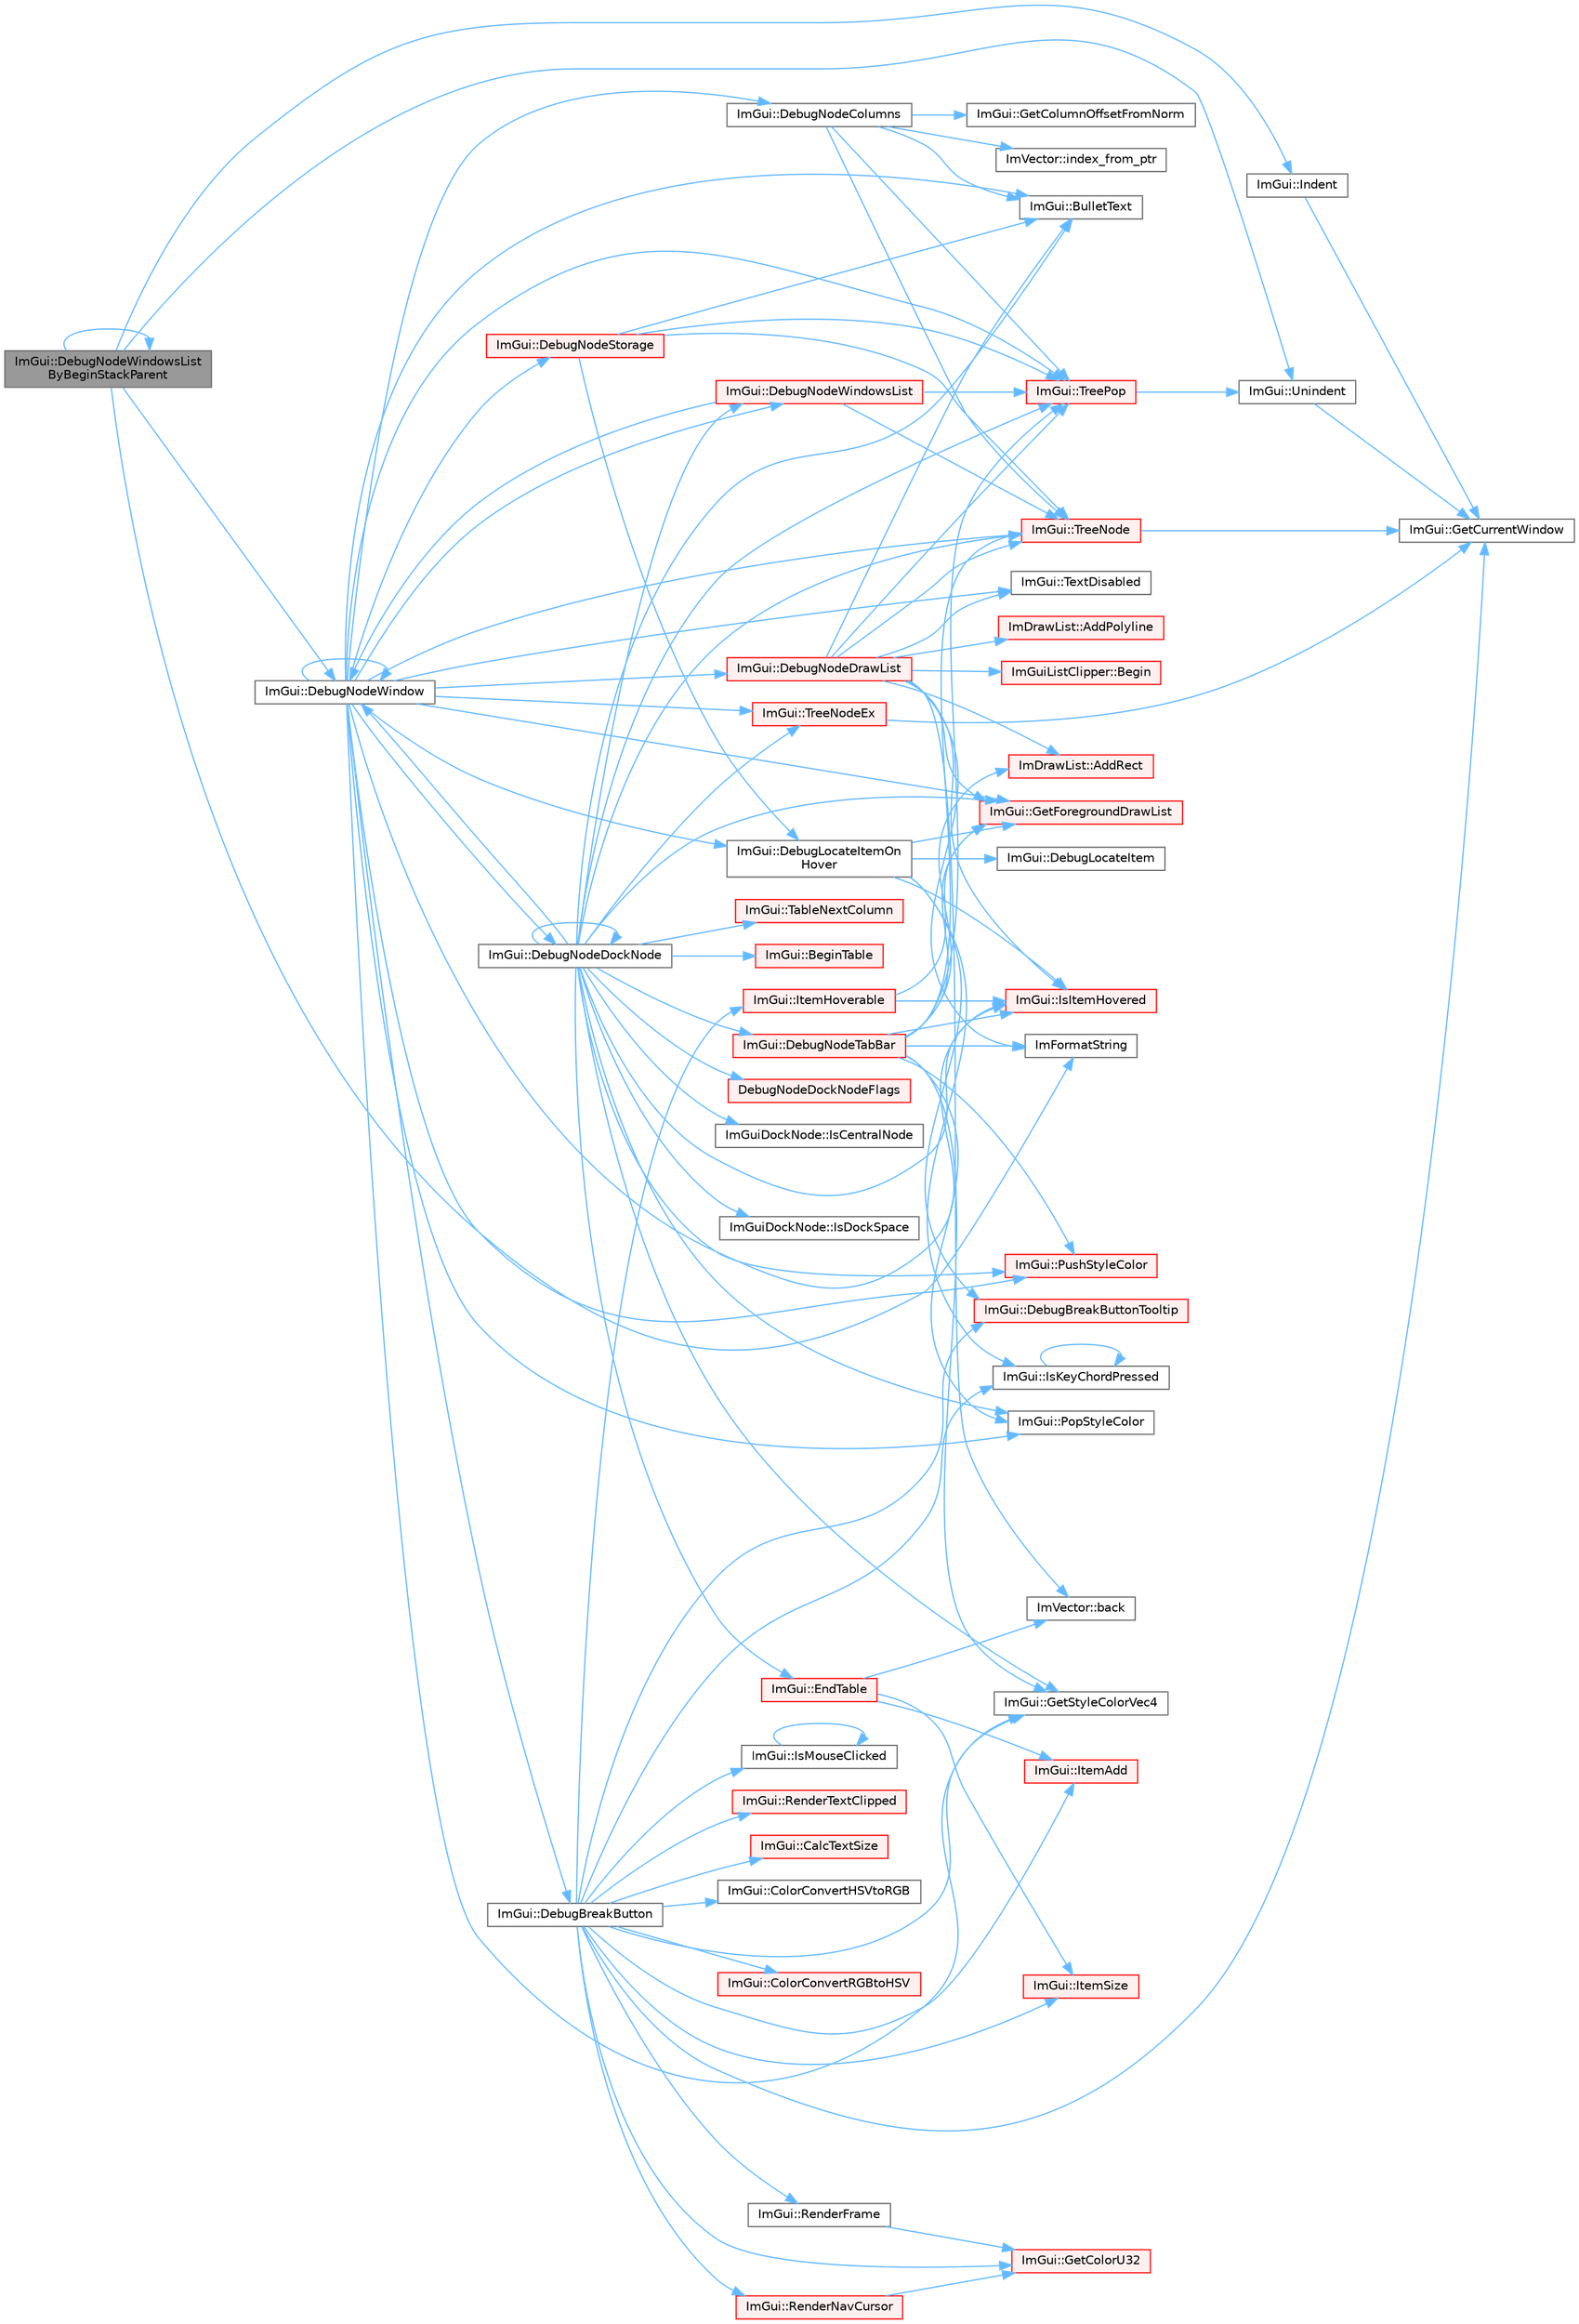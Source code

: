 digraph "ImGui::DebugNodeWindowsListByBeginStackParent"
{
 // LATEX_PDF_SIZE
  bgcolor="transparent";
  edge [fontname=Helvetica,fontsize=10,labelfontname=Helvetica,labelfontsize=10];
  node [fontname=Helvetica,fontsize=10,shape=box,height=0.2,width=0.4];
  rankdir="LR";
  Node1 [id="Node000001",label="ImGui::DebugNodeWindowsList\lByBeginStackParent",height=0.2,width=0.4,color="gray40", fillcolor="grey60", style="filled", fontcolor="black",tooltip=" "];
  Node1 -> Node2 [id="edge1_Node000001_Node000002",color="steelblue1",style="solid",tooltip=" "];
  Node2 [id="Node000002",label="ImGui::DebugNodeWindow",height=0.2,width=0.4,color="grey40", fillcolor="white", style="filled",URL="$namespace_im_gui.html#afcb602554925c5409977f0fb39f77e5d",tooltip=" "];
  Node2 -> Node3 [id="edge2_Node000002_Node000003",color="steelblue1",style="solid",tooltip=" "];
  Node3 [id="Node000003",label="ImGui::BulletText",height=0.2,width=0.4,color="grey40", fillcolor="white", style="filled",URL="$namespace_im_gui.html#af8d34d563b17c683943a0fa7bf5807bc",tooltip=" "];
  Node2 -> Node4 [id="edge3_Node000002_Node000004",color="steelblue1",style="solid",tooltip=" "];
  Node4 [id="Node000004",label="ImGui::DebugBreakButton",height=0.2,width=0.4,color="grey40", fillcolor="white", style="filled",URL="$namespace_im_gui.html#ac2e737b701b4d252a54006a4c4214928",tooltip=" "];
  Node4 -> Node5 [id="edge4_Node000004_Node000005",color="steelblue1",style="solid",tooltip=" "];
  Node5 [id="Node000005",label="ImGui::CalcTextSize",height=0.2,width=0.4,color="red", fillcolor="#FFF0F0", style="filled",URL="$namespace_im_gui.html#a848b9db6cc4a186751c0ecebcaadc33b",tooltip=" "];
  Node4 -> Node15 [id="edge5_Node000004_Node000015",color="steelblue1",style="solid",tooltip=" "];
  Node15 [id="Node000015",label="ImGui::ColorConvertHSVtoRGB",height=0.2,width=0.4,color="grey40", fillcolor="white", style="filled",URL="$namespace_im_gui.html#a074427678b3e56378b7dcdefa4c8b5c7",tooltip=" "];
  Node4 -> Node16 [id="edge6_Node000004_Node000016",color="steelblue1",style="solid",tooltip=" "];
  Node16 [id="Node000016",label="ImGui::ColorConvertRGBtoHSV",height=0.2,width=0.4,color="red", fillcolor="#FFF0F0", style="filled",URL="$namespace_im_gui.html#aaed5ed34aaaa02b61cbb67598c0ad9ca",tooltip=" "];
  Node4 -> Node18 [id="edge7_Node000004_Node000018",color="steelblue1",style="solid",tooltip=" "];
  Node18 [id="Node000018",label="ImGui::DebugBreakButtonTooltip",height=0.2,width=0.4,color="red", fillcolor="#FFF0F0", style="filled",URL="$namespace_im_gui.html#a6f2a211be11756216a881936bc6d9aab",tooltip=" "];
  Node4 -> Node101 [id="edge8_Node000004_Node000101",color="steelblue1",style="solid",tooltip=" "];
  Node101 [id="Node000101",label="ImGui::GetColorU32",height=0.2,width=0.4,color="red", fillcolor="#FFF0F0", style="filled",URL="$namespace_im_gui.html#a0de2d9bd347d9866511eb8d014e62556",tooltip=" "];
  Node4 -> Node100 [id="edge9_Node000004_Node000100",color="steelblue1",style="solid",tooltip=" "];
  Node100 [id="Node000100",label="ImGui::GetCurrentWindow",height=0.2,width=0.4,color="grey40", fillcolor="white", style="filled",URL="$namespace_im_gui.html#ac452417b5004ca16a814a72cff153526",tooltip=" "];
  Node4 -> Node478 [id="edge10_Node000004_Node000478",color="steelblue1",style="solid",tooltip=" "];
  Node478 [id="Node000478",label="ImGui::GetStyleColorVec4",height=0.2,width=0.4,color="grey40", fillcolor="white", style="filled",URL="$namespace_im_gui.html#ad838e580972e2c4b3da2b0f60754b662",tooltip=" "];
  Node4 -> Node529 [id="edge11_Node000004_Node000529",color="steelblue1",style="solid",tooltip=" "];
  Node529 [id="Node000529",label="ImGui::IsKeyChordPressed",height=0.2,width=0.4,color="grey40", fillcolor="white", style="filled",URL="$namespace_im_gui.html#ab3e095e7757d000686cfa2aff76534d2",tooltip=" "];
  Node529 -> Node529 [id="edge12_Node000529_Node000529",color="steelblue1",style="solid",tooltip=" "];
  Node4 -> Node289 [id="edge13_Node000004_Node000289",color="steelblue1",style="solid",tooltip=" "];
  Node289 [id="Node000289",label="ImGui::IsMouseClicked",height=0.2,width=0.4,color="grey40", fillcolor="white", style="filled",URL="$namespace_im_gui.html#a2d430db9485d0b3d86d51d5436225495",tooltip=" "];
  Node289 -> Node289 [id="edge14_Node000289_Node000289",color="steelblue1",style="solid",tooltip=" "];
  Node4 -> Node123 [id="edge15_Node000004_Node000123",color="steelblue1",style="solid",tooltip=" "];
  Node123 [id="Node000123",label="ImGui::ItemAdd",height=0.2,width=0.4,color="red", fillcolor="#FFF0F0", style="filled",URL="$namespace_im_gui.html#a0c2ccafc8d403c02a6590ac21157b9ac",tooltip=" "];
  Node4 -> Node66 [id="edge16_Node000004_Node000066",color="steelblue1",style="solid",tooltip=" "];
  Node66 [id="Node000066",label="ImGui::ItemHoverable",height=0.2,width=0.4,color="red", fillcolor="#FFF0F0", style="filled",URL="$namespace_im_gui.html#a1d7304e335dbe35c4d97b67854111ed2",tooltip=" "];
  Node66 -> Node67 [id="edge17_Node000066_Node000067",color="steelblue1",style="solid",tooltip=" "];
  Node67 [id="Node000067",label="ImGui::GetForegroundDrawList",height=0.2,width=0.4,color="red", fillcolor="#FFF0F0", style="filled",URL="$namespace_im_gui.html#a77e1a981b472415e6613a2bd0966d817",tooltip=" "];
  Node66 -> Node85 [id="edge18_Node000066_Node000085",color="steelblue1",style="solid",tooltip=" "];
  Node85 [id="Node000085",label="ImGui::IsItemHovered",height=0.2,width=0.4,color="red", fillcolor="#FFF0F0", style="filled",URL="$namespace_im_gui.html#ac9a400eff3a9561d95e80486c52a660b",tooltip=" "];
  Node4 -> Node176 [id="edge19_Node000004_Node000176",color="steelblue1",style="solid",tooltip=" "];
  Node176 [id="Node000176",label="ImGui::ItemSize",height=0.2,width=0.4,color="red", fillcolor="#FFF0F0", style="filled",URL="$namespace_im_gui.html#a4b5818a652d943ea54e0cec9fb3943d7",tooltip=" "];
  Node4 -> Node230 [id="edge20_Node000004_Node000230",color="steelblue1",style="solid",tooltip=" "];
  Node230 [id="Node000230",label="ImGui::RenderFrame",height=0.2,width=0.4,color="grey40", fillcolor="white", style="filled",URL="$namespace_im_gui.html#a6eb97ff501764c37df4ffd99ebadeba7",tooltip=" "];
  Node230 -> Node101 [id="edge21_Node000230_Node000101",color="steelblue1",style="solid",tooltip=" "];
  Node4 -> Node231 [id="edge22_Node000004_Node000231",color="steelblue1",style="solid",tooltip=" "];
  Node231 [id="Node000231",label="ImGui::RenderNavCursor",height=0.2,width=0.4,color="red", fillcolor="#FFF0F0", style="filled",URL="$namespace_im_gui.html#a2722dcfe26c7f6e8cd522102ef5b7df2",tooltip=" "];
  Node231 -> Node101 [id="edge23_Node000231_Node000101",color="steelblue1",style="solid",tooltip=" "];
  Node4 -> Node281 [id="edge24_Node000004_Node000281",color="steelblue1",style="solid",tooltip=" "];
  Node281 [id="Node000281",label="ImGui::RenderTextClipped",height=0.2,width=0.4,color="red", fillcolor="#FFF0F0", style="filled",URL="$namespace_im_gui.html#ab362eafae794c7364a6b96ea06f38eb9",tooltip=" "];
  Node2 -> Node530 [id="edge25_Node000002_Node000530",color="steelblue1",style="solid",tooltip=" "];
  Node530 [id="Node000530",label="ImGui::DebugLocateItemOn\lHover",height=0.2,width=0.4,color="grey40", fillcolor="white", style="filled",URL="$namespace_im_gui.html#a76cc1722d10c66a7d5bb7e794487a0aa",tooltip=" "];
  Node530 -> Node18 [id="edge26_Node000530_Node000018",color="steelblue1",style="solid",tooltip=" "];
  Node530 -> Node531 [id="edge27_Node000530_Node000531",color="steelblue1",style="solid",tooltip=" "];
  Node531 [id="Node000531",label="ImGui::DebugLocateItem",height=0.2,width=0.4,color="grey40", fillcolor="white", style="filled",URL="$namespace_im_gui.html#a5fcfd58a344ca39b4575074c009f0767",tooltip=" "];
  Node530 -> Node67 [id="edge28_Node000530_Node000067",color="steelblue1",style="solid",tooltip=" "];
  Node530 -> Node85 [id="edge29_Node000530_Node000085",color="steelblue1",style="solid",tooltip=" "];
  Node530 -> Node529 [id="edge30_Node000530_Node000529",color="steelblue1",style="solid",tooltip=" "];
  Node2 -> Node532 [id="edge31_Node000002_Node000532",color="steelblue1",style="solid",tooltip=" "];
  Node532 [id="Node000532",label="ImGui::DebugNodeColumns",height=0.2,width=0.4,color="grey40", fillcolor="white", style="filled",URL="$namespace_im_gui.html#a68c10eb20be9c419d00f2b5a9dfa6a38",tooltip=" "];
  Node532 -> Node3 [id="edge32_Node000532_Node000003",color="steelblue1",style="solid",tooltip=" "];
  Node532 -> Node168 [id="edge33_Node000532_Node000168",color="steelblue1",style="solid",tooltip=" "];
  Node168 [id="Node000168",label="ImGui::GetColumnOffsetFromNorm",height=0.2,width=0.4,color="grey40", fillcolor="white", style="filled",URL="$namespace_im_gui.html#a81693b00fc61ae1f7791e5e84108de54",tooltip=" "];
  Node532 -> Node223 [id="edge34_Node000532_Node000223",color="steelblue1",style="solid",tooltip=" "];
  Node223 [id="Node000223",label="ImVector::index_from_ptr",height=0.2,width=0.4,color="grey40", fillcolor="white", style="filled",URL="$struct_im_vector.html#a3fd48379f807eeb01fb9da39afa30dc7",tooltip=" "];
  Node532 -> Node533 [id="edge35_Node000532_Node000533",color="steelblue1",style="solid",tooltip=" "];
  Node533 [id="Node000533",label="ImGui::TreeNode",height=0.2,width=0.4,color="red", fillcolor="#FFF0F0", style="filled",URL="$namespace_im_gui.html#a4dff507ce8bbe0da9556bb50b1e60d7f",tooltip=" "];
  Node533 -> Node100 [id="edge36_Node000533_Node000100",color="steelblue1",style="solid",tooltip=" "];
  Node532 -> Node362 [id="edge37_Node000532_Node000362",color="steelblue1",style="solid",tooltip=" "];
  Node362 [id="Node000362",label="ImGui::TreePop",height=0.2,width=0.4,color="red", fillcolor="#FFF0F0", style="filled",URL="$namespace_im_gui.html#a41ecf265e5f678c78fc9c30b3cf2077f",tooltip=" "];
  Node362 -> Node364 [id="edge38_Node000362_Node000364",color="steelblue1",style="solid",tooltip=" "];
  Node364 [id="Node000364",label="ImGui::Unindent",height=0.2,width=0.4,color="grey40", fillcolor="white", style="filled",URL="$namespace_im_gui.html#ad577d36753634c9bbdc3750b0e5217f5",tooltip=" "];
  Node364 -> Node100 [id="edge39_Node000364_Node000100",color="steelblue1",style="solid",tooltip=" "];
  Node2 -> Node543 [id="edge40_Node000002_Node000543",color="steelblue1",style="solid",tooltip=" "];
  Node543 [id="Node000543",label="ImGui::DebugNodeDockNode",height=0.2,width=0.4,color="grey40", fillcolor="white", style="filled",URL="$namespace_im_gui.html#a8600f7b1f9b18926fb00837e56d2b3cd",tooltip=" "];
  Node543 -> Node544 [id="edge41_Node000543_Node000544",color="steelblue1",style="solid",tooltip=" "];
  Node544 [id="Node000544",label="ImGui::BeginTable",height=0.2,width=0.4,color="red", fillcolor="#FFF0F0", style="filled",URL="$namespace_im_gui.html#a7ab019bafef9850ab97375a6b52670d3",tooltip=" "];
  Node543 -> Node3 [id="edge42_Node000543_Node000003",color="steelblue1",style="solid",tooltip=" "];
  Node543 -> Node543 [id="edge43_Node000543_Node000543",color="steelblue1",style="solid",tooltip=" "];
  Node543 -> Node574 [id="edge44_Node000543_Node000574",color="steelblue1",style="solid",tooltip=" "];
  Node574 [id="Node000574",label="DebugNodeDockNodeFlags",height=0.2,width=0.4,color="red", fillcolor="#FFF0F0", style="filled",URL="$imgui_8cpp.html#a5657d186d4f27c480f71aee482cf1634",tooltip=" "];
  Node543 -> Node577 [id="edge45_Node000543_Node000577",color="steelblue1",style="solid",tooltip=" "];
  Node577 [id="Node000577",label="ImGui::DebugNodeTabBar",height=0.2,width=0.4,color="red", fillcolor="#FFF0F0", style="filled",URL="$namespace_im_gui.html#ac5f1a2b50c26c83d3df78d94e95f0bd0",tooltip=" "];
  Node577 -> Node131 [id="edge46_Node000577_Node000131",color="steelblue1",style="solid",tooltip=" "];
  Node131 [id="Node000131",label="ImDrawList::AddRect",height=0.2,width=0.4,color="red", fillcolor="#FFF0F0", style="filled",URL="$struct_im_draw_list.html#ad96f10a3e954fe0c5b7c96d4e205af7b",tooltip=" "];
  Node577 -> Node67 [id="edge47_Node000577_Node000067",color="steelblue1",style="solid",tooltip=" "];
  Node577 -> Node478 [id="edge48_Node000577_Node000478",color="steelblue1",style="solid",tooltip=" "];
  Node577 -> Node83 [id="edge49_Node000577_Node000083",color="steelblue1",style="solid",tooltip=" "];
  Node83 [id="Node000083",label="ImFormatString",height=0.2,width=0.4,color="grey40", fillcolor="white", style="filled",URL="$imgui_8cpp.html#a75ccaf7d676b1f567ba888ae42ac3809",tooltip=" "];
  Node577 -> Node85 [id="edge50_Node000577_Node000085",color="steelblue1",style="solid",tooltip=" "];
  Node577 -> Node233 [id="edge51_Node000577_Node000233",color="steelblue1",style="solid",tooltip=" "];
  Node233 [id="Node000233",label="ImGui::PopStyleColor",height=0.2,width=0.4,color="grey40", fillcolor="white", style="filled",URL="$namespace_im_gui.html#a9795f730b4043a98b6254738d86efcdc",tooltip=" "];
  Node577 -> Node235 [id="edge52_Node000577_Node000235",color="steelblue1",style="solid",tooltip=" "];
  Node235 [id="Node000235",label="ImGui::PushStyleColor",height=0.2,width=0.4,color="red", fillcolor="#FFF0F0", style="filled",URL="$namespace_im_gui.html#a77ee84afb636e05eb4b2d6eeddcc2aa8",tooltip=" "];
  Node577 -> Node533 [id="edge53_Node000577_Node000533",color="steelblue1",style="solid",tooltip=" "];
  Node577 -> Node362 [id="edge54_Node000577_Node000362",color="steelblue1",style="solid",tooltip=" "];
  Node543 -> Node2 [id="edge55_Node000543_Node000002",color="steelblue1",style="solid",tooltip=" "];
  Node543 -> Node582 [id="edge56_Node000543_Node000582",color="steelblue1",style="solid",tooltip=" "];
  Node582 [id="Node000582",label="ImGui::DebugNodeWindowsList",height=0.2,width=0.4,color="red", fillcolor="#FFF0F0", style="filled",URL="$namespace_im_gui.html#a8c2ed9f140c90d8eaca1e2cfd8f46142",tooltip=" "];
  Node582 -> Node2 [id="edge57_Node000582_Node000002",color="steelblue1",style="solid",tooltip=" "];
  Node582 -> Node533 [id="edge58_Node000582_Node000533",color="steelblue1",style="solid",tooltip=" "];
  Node582 -> Node362 [id="edge59_Node000582_Node000362",color="steelblue1",style="solid",tooltip=" "];
  Node543 -> Node303 [id="edge60_Node000543_Node000303",color="steelblue1",style="solid",tooltip=" "];
  Node303 [id="Node000303",label="ImGui::EndTable",height=0.2,width=0.4,color="red", fillcolor="#FFF0F0", style="filled",URL="$namespace_im_gui.html#a9c70aaa6464c2e51e6f3342da133ada1",tooltip=" "];
  Node303 -> Node159 [id="edge61_Node000303_Node000159",color="steelblue1",style="solid",tooltip=" "];
  Node159 [id="Node000159",label="ImVector::back",height=0.2,width=0.4,color="grey40", fillcolor="white", style="filled",URL="$struct_im_vector.html#a2d80e87e81b1b01143c8d8be93e6fde1",tooltip=" "];
  Node303 -> Node123 [id="edge62_Node000303_Node000123",color="steelblue1",style="solid",tooltip=" "];
  Node303 -> Node176 [id="edge63_Node000303_Node000176",color="steelblue1",style="solid",tooltip=" "];
  Node543 -> Node67 [id="edge64_Node000543_Node000067",color="steelblue1",style="solid",tooltip=" "];
  Node543 -> Node478 [id="edge65_Node000543_Node000478",color="steelblue1",style="solid",tooltip=" "];
  Node543 -> Node412 [id="edge66_Node000543_Node000412",color="steelblue1",style="solid",tooltip=" "];
  Node412 [id="Node000412",label="ImGuiDockNode::IsCentralNode",height=0.2,width=0.4,color="grey40", fillcolor="white", style="filled",URL="$struct_im_gui_dock_node.html#a65a6bb0809083aef0edbf937c90b83f6",tooltip=" "];
  Node543 -> Node387 [id="edge67_Node000543_Node000387",color="steelblue1",style="solid",tooltip=" "];
  Node387 [id="Node000387",label="ImGuiDockNode::IsDockSpace",height=0.2,width=0.4,color="grey40", fillcolor="white", style="filled",URL="$struct_im_gui_dock_node.html#a2f06798d0770e6894d27ec776b5d7538",tooltip=" "];
  Node543 -> Node85 [id="edge68_Node000543_Node000085",color="steelblue1",style="solid",tooltip=" "];
  Node543 -> Node233 [id="edge69_Node000543_Node000233",color="steelblue1",style="solid",tooltip=" "];
  Node543 -> Node235 [id="edge70_Node000543_Node000235",color="steelblue1",style="solid",tooltip=" "];
  Node543 -> Node583 [id="edge71_Node000543_Node000583",color="steelblue1",style="solid",tooltip=" "];
  Node583 [id="Node000583",label="ImGui::TableNextColumn",height=0.2,width=0.4,color="red", fillcolor="#FFF0F0", style="filled",URL="$namespace_im_gui.html#ac9925e8335f55449b1be988829e37ba5",tooltip=" "];
  Node543 -> Node533 [id="edge72_Node000543_Node000533",color="steelblue1",style="solid",tooltip=" "];
  Node543 -> Node588 [id="edge73_Node000543_Node000588",color="steelblue1",style="solid",tooltip=" "];
  Node588 [id="Node000588",label="ImGui::TreeNodeEx",height=0.2,width=0.4,color="red", fillcolor="#FFF0F0", style="filled",URL="$namespace_im_gui.html#a21f62e092dac9556a15a8edee2f70522",tooltip=" "];
  Node588 -> Node100 [id="edge74_Node000588_Node000100",color="steelblue1",style="solid",tooltip=" "];
  Node543 -> Node362 [id="edge75_Node000543_Node000362",color="steelblue1",style="solid",tooltip=" "];
  Node2 -> Node589 [id="edge76_Node000002_Node000589",color="steelblue1",style="solid",tooltip=" "];
  Node589 [id="Node000589",label="ImGui::DebugNodeDrawList",height=0.2,width=0.4,color="red", fillcolor="#FFF0F0", style="filled",URL="$namespace_im_gui.html#af7b5e35566da44ac1ea8a7e1b9d9d574",tooltip=" "];
  Node589 -> Node128 [id="edge77_Node000589_Node000128",color="steelblue1",style="solid",tooltip=" "];
  Node128 [id="Node000128",label="ImDrawList::AddPolyline",height=0.2,width=0.4,color="red", fillcolor="#FFF0F0", style="filled",URL="$struct_im_draw_list.html#abc568847b1113e624456436bfab1b307",tooltip=" "];
  Node589 -> Node131 [id="edge78_Node000589_Node000131",color="steelblue1",style="solid",tooltip=" "];
  Node589 -> Node159 [id="edge79_Node000589_Node000159",color="steelblue1",style="solid",tooltip=" "];
  Node589 -> Node590 [id="edge80_Node000589_Node000590",color="steelblue1",style="solid",tooltip=" "];
  Node590 [id="Node000590",label="ImGuiListClipper::Begin",height=0.2,width=0.4,color="red", fillcolor="#FFF0F0", style="filled",URL="$struct_im_gui_list_clipper.html#a746fbd724a41dbe88fef4875a2b1e9c7",tooltip=" "];
  Node589 -> Node3 [id="edge81_Node000589_Node000003",color="steelblue1",style="solid",tooltip=" "];
  Node589 -> Node67 [id="edge82_Node000589_Node000067",color="steelblue1",style="solid",tooltip=" "];
  Node589 -> Node83 [id="edge83_Node000589_Node000083",color="steelblue1",style="solid",tooltip=" "];
  Node589 -> Node85 [id="edge84_Node000589_Node000085",color="steelblue1",style="solid",tooltip=" "];
  Node589 -> Node610 [id="edge85_Node000589_Node000610",color="steelblue1",style="solid",tooltip=" "];
  Node610 [id="Node000610",label="ImGui::TextDisabled",height=0.2,width=0.4,color="grey40", fillcolor="white", style="filled",URL="$namespace_im_gui.html#aa96bf14c5fa288e106820aeb4ba7fcb6",tooltip=" "];
  Node589 -> Node533 [id="edge86_Node000589_Node000533",color="steelblue1",style="solid",tooltip=" "];
  Node589 -> Node362 [id="edge87_Node000589_Node000362",color="steelblue1",style="solid",tooltip=" "];
  Node2 -> Node611 [id="edge88_Node000002_Node000611",color="steelblue1",style="solid",tooltip=" "];
  Node611 [id="Node000611",label="ImGui::DebugNodeStorage",height=0.2,width=0.4,color="red", fillcolor="#FFF0F0", style="filled",URL="$namespace_im_gui.html#a8e1aae1a79042976013f36d7f2e7ee70",tooltip=" "];
  Node611 -> Node3 [id="edge89_Node000611_Node000003",color="steelblue1",style="solid",tooltip=" "];
  Node611 -> Node530 [id="edge90_Node000611_Node000530",color="steelblue1",style="solid",tooltip=" "];
  Node611 -> Node533 [id="edge91_Node000611_Node000533",color="steelblue1",style="solid",tooltip=" "];
  Node611 -> Node362 [id="edge92_Node000611_Node000362",color="steelblue1",style="solid",tooltip=" "];
  Node2 -> Node2 [id="edge93_Node000002_Node000002",color="steelblue1",style="solid",tooltip=" "];
  Node2 -> Node582 [id="edge94_Node000002_Node000582",color="steelblue1",style="solid",tooltip=" "];
  Node2 -> Node67 [id="edge95_Node000002_Node000067",color="steelblue1",style="solid",tooltip=" "];
  Node2 -> Node478 [id="edge96_Node000002_Node000478",color="steelblue1",style="solid",tooltip=" "];
  Node2 -> Node85 [id="edge97_Node000002_Node000085",color="steelblue1",style="solid",tooltip=" "];
  Node2 -> Node233 [id="edge98_Node000002_Node000233",color="steelblue1",style="solid",tooltip=" "];
  Node2 -> Node235 [id="edge99_Node000002_Node000235",color="steelblue1",style="solid",tooltip=" "];
  Node2 -> Node610 [id="edge100_Node000002_Node000610",color="steelblue1",style="solid",tooltip=" "];
  Node2 -> Node533 [id="edge101_Node000002_Node000533",color="steelblue1",style="solid",tooltip=" "];
  Node2 -> Node588 [id="edge102_Node000002_Node000588",color="steelblue1",style="solid",tooltip=" "];
  Node2 -> Node362 [id="edge103_Node000002_Node000362",color="steelblue1",style="solid",tooltip=" "];
  Node1 -> Node1 [id="edge104_Node000001_Node000001",color="steelblue1",style="solid",tooltip=" "];
  Node1 -> Node83 [id="edge105_Node000001_Node000083",color="steelblue1",style="solid",tooltip=" "];
  Node1 -> Node541 [id="edge106_Node000001_Node000541",color="steelblue1",style="solid",tooltip=" "];
  Node541 [id="Node000541",label="ImGui::Indent",height=0.2,width=0.4,color="grey40", fillcolor="white", style="filled",URL="$namespace_im_gui.html#a6c7b9f2d60951462eeebad80154a8926",tooltip=" "];
  Node541 -> Node100 [id="edge107_Node000541_Node000100",color="steelblue1",style="solid",tooltip=" "];
  Node1 -> Node364 [id="edge108_Node000001_Node000364",color="steelblue1",style="solid",tooltip=" "];
}
